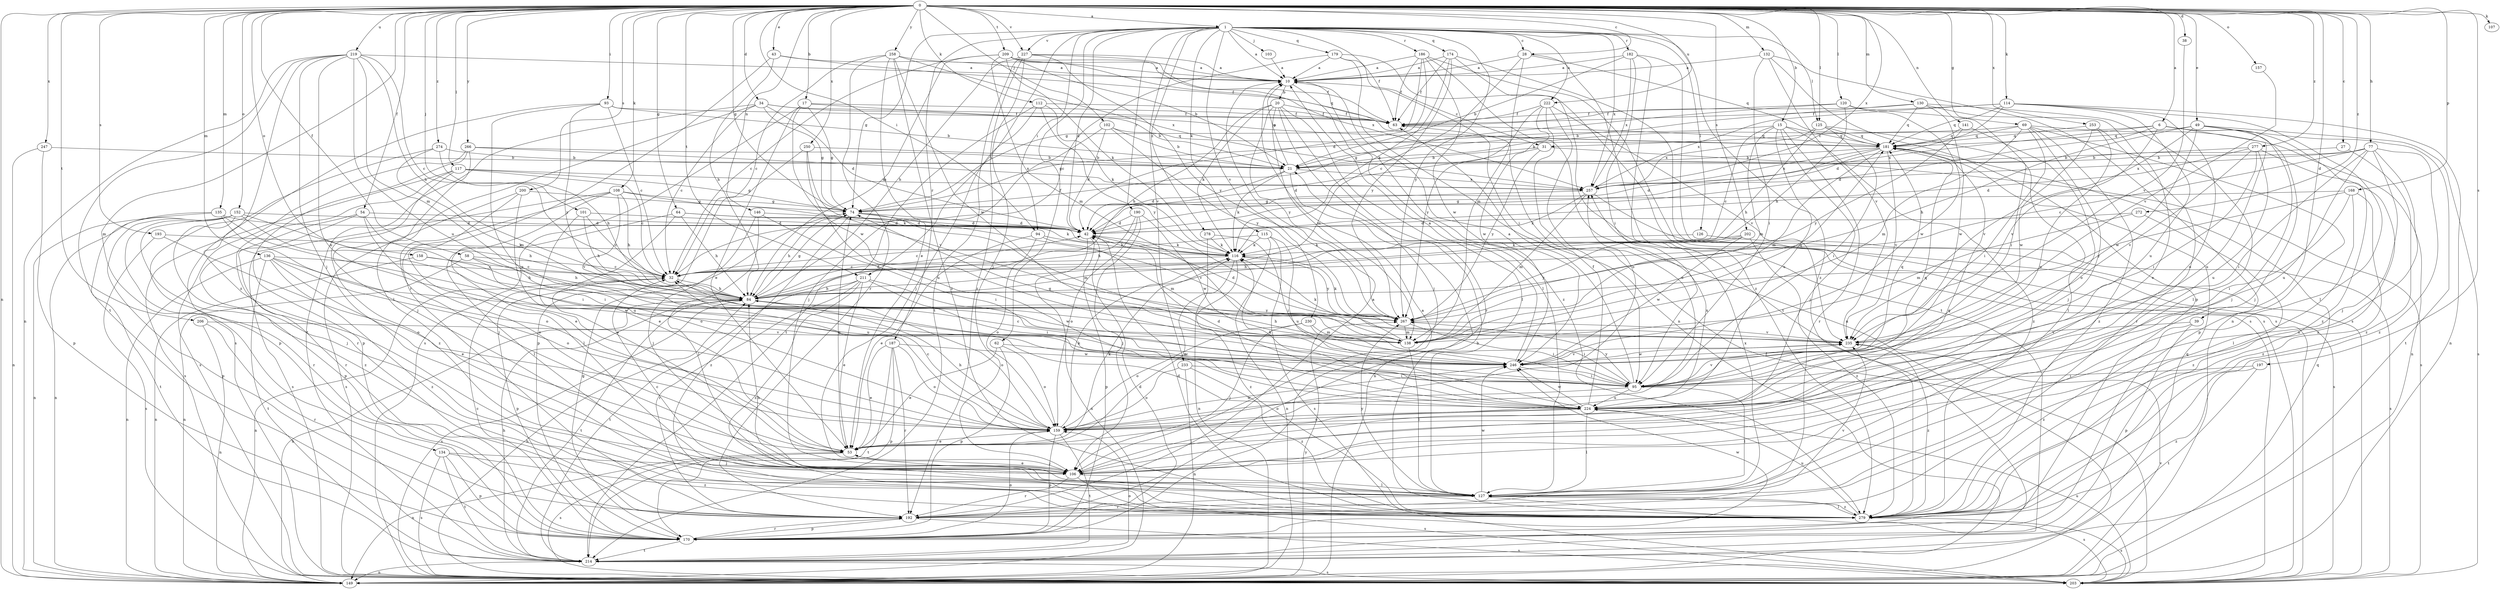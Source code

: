 strict digraph  {
0;
1;
6;
10;
15;
17;
20;
21;
27;
28;
31;
32;
34;
38;
39;
42;
43;
49;
53;
54;
58;
62;
63;
64;
69;
74;
77;
84;
93;
94;
95;
101;
102;
103;
106;
107;
108;
112;
114;
115;
116;
117;
120;
125;
126;
127;
130;
132;
134;
135;
136;
138;
141;
146;
149;
152;
157;
158;
159;
168;
170;
174;
179;
181;
182;
186;
187;
190;
192;
193;
197;
200;
202;
203;
206;
209;
211;
214;
219;
222;
224;
227;
230;
233;
235;
246;
247;
250;
253;
257;
258;
266;
267;
272;
274;
277;
278;
279;
0 -> 1  [label=a];
0 -> 6  [label=a];
0 -> 15  [label=b];
0 -> 17  [label=b];
0 -> 27  [label=c];
0 -> 28  [label=c];
0 -> 34  [label=d];
0 -> 38  [label=d];
0 -> 39  [label=d];
0 -> 43  [label=e];
0 -> 49  [label=e];
0 -> 54  [label=f];
0 -> 58  [label=f];
0 -> 64  [label=g];
0 -> 69  [label=g];
0 -> 74  [label=g];
0 -> 77  [label=h];
0 -> 93  [label=i];
0 -> 94  [label=i];
0 -> 101  [label=j];
0 -> 102  [label=j];
0 -> 107  [label=k];
0 -> 108  [label=k];
0 -> 112  [label=k];
0 -> 114  [label=k];
0 -> 117  [label=l];
0 -> 120  [label=l];
0 -> 125  [label=l];
0 -> 130  [label=m];
0 -> 132  [label=m];
0 -> 134  [label=m];
0 -> 135  [label=m];
0 -> 136  [label=m];
0 -> 141  [label=n];
0 -> 146  [label=n];
0 -> 149  [label=n];
0 -> 152  [label=o];
0 -> 157  [label=o];
0 -> 158  [label=o];
0 -> 168  [label=p];
0 -> 193  [label=s];
0 -> 197  [label=s];
0 -> 200  [label=s];
0 -> 202  [label=s];
0 -> 206  [label=t];
0 -> 209  [label=t];
0 -> 211  [label=t];
0 -> 219  [label=u];
0 -> 222  [label=u];
0 -> 227  [label=v];
0 -> 247  [label=x];
0 -> 250  [label=x];
0 -> 253  [label=x];
0 -> 257  [label=x];
0 -> 258  [label=y];
0 -> 266  [label=y];
0 -> 272  [label=z];
0 -> 274  [label=z];
0 -> 277  [label=z];
1 -> 10  [label=a];
1 -> 28  [label=c];
1 -> 42  [label=d];
1 -> 62  [label=f];
1 -> 63  [label=f];
1 -> 74  [label=g];
1 -> 94  [label=i];
1 -> 103  [label=j];
1 -> 115  [label=k];
1 -> 125  [label=l];
1 -> 126  [label=l];
1 -> 174  [label=q];
1 -> 179  [label=q];
1 -> 182  [label=r];
1 -> 186  [label=r];
1 -> 187  [label=r];
1 -> 190  [label=r];
1 -> 211  [label=t];
1 -> 222  [label=u];
1 -> 227  [label=v];
1 -> 230  [label=v];
1 -> 233  [label=v];
1 -> 257  [label=x];
1 -> 267  [label=y];
1 -> 278  [label=z];
1 -> 279  [label=z];
6 -> 31  [label=c];
6 -> 42  [label=d];
6 -> 106  [label=j];
6 -> 224  [label=u];
6 -> 235  [label=v];
6 -> 257  [label=x];
6 -> 279  [label=z];
10 -> 20  [label=b];
10 -> 31  [label=c];
10 -> 127  [label=l];
10 -> 279  [label=z];
15 -> 32  [label=c];
15 -> 74  [label=g];
15 -> 106  [label=j];
15 -> 138  [label=m];
15 -> 181  [label=q];
15 -> 192  [label=r];
15 -> 224  [label=u];
15 -> 279  [label=z];
17 -> 21  [label=b];
17 -> 53  [label=e];
17 -> 63  [label=f];
17 -> 74  [label=g];
17 -> 203  [label=s];
17 -> 246  [label=w];
20 -> 63  [label=f];
20 -> 84  [label=h];
20 -> 106  [label=j];
20 -> 116  [label=k];
20 -> 127  [label=l];
20 -> 138  [label=m];
20 -> 192  [label=r];
20 -> 267  [label=y];
21 -> 10  [label=a];
21 -> 42  [label=d];
21 -> 116  [label=k];
21 -> 149  [label=n];
21 -> 257  [label=x];
27 -> 21  [label=b];
27 -> 279  [label=z];
28 -> 10  [label=a];
28 -> 32  [label=c];
28 -> 138  [label=m];
28 -> 181  [label=q];
28 -> 214  [label=t];
31 -> 21  [label=b];
31 -> 42  [label=d];
31 -> 203  [label=s];
31 -> 267  [label=y];
32 -> 84  [label=h];
32 -> 149  [label=n];
32 -> 170  [label=p];
34 -> 32  [label=c];
34 -> 42  [label=d];
34 -> 63  [label=f];
34 -> 74  [label=g];
34 -> 127  [label=l];
34 -> 181  [label=q];
34 -> 214  [label=t];
38 -> 235  [label=v];
39 -> 170  [label=p];
39 -> 235  [label=v];
39 -> 279  [label=z];
42 -> 116  [label=k];
42 -> 149  [label=n];
42 -> 170  [label=p];
43 -> 10  [label=a];
43 -> 63  [label=f];
43 -> 84  [label=h];
43 -> 192  [label=r];
49 -> 84  [label=h];
49 -> 106  [label=j];
49 -> 181  [label=q];
49 -> 203  [label=s];
49 -> 214  [label=t];
49 -> 235  [label=v];
49 -> 246  [label=w];
53 -> 74  [label=g];
53 -> 106  [label=j];
53 -> 116  [label=k];
53 -> 149  [label=n];
53 -> 203  [label=s];
54 -> 42  [label=d];
54 -> 53  [label=e];
54 -> 95  [label=i];
54 -> 170  [label=p];
54 -> 192  [label=r];
58 -> 32  [label=c];
58 -> 84  [label=h];
58 -> 149  [label=n];
58 -> 224  [label=u];
62 -> 53  [label=e];
62 -> 159  [label=o];
62 -> 170  [label=p];
62 -> 246  [label=w];
63 -> 181  [label=q];
64 -> 42  [label=d];
64 -> 53  [label=e];
64 -> 84  [label=h];
64 -> 116  [label=k];
64 -> 127  [label=l];
69 -> 21  [label=b];
69 -> 95  [label=i];
69 -> 106  [label=j];
69 -> 138  [label=m];
69 -> 149  [label=n];
69 -> 170  [label=p];
69 -> 181  [label=q];
69 -> 279  [label=z];
74 -> 42  [label=d];
74 -> 84  [label=h];
74 -> 138  [label=m];
74 -> 235  [label=v];
74 -> 279  [label=z];
77 -> 21  [label=b];
77 -> 32  [label=c];
77 -> 95  [label=i];
77 -> 106  [label=j];
77 -> 224  [label=u];
77 -> 257  [label=x];
77 -> 279  [label=z];
77 -> 192  [label=n];
84 -> 42  [label=d];
84 -> 74  [label=g];
84 -> 159  [label=o];
84 -> 203  [label=s];
84 -> 214  [label=t];
84 -> 267  [label=y];
93 -> 21  [label=b];
93 -> 32  [label=c];
93 -> 63  [label=f];
93 -> 159  [label=o];
93 -> 203  [label=s];
93 -> 267  [label=y];
94 -> 53  [label=e];
94 -> 116  [label=k];
94 -> 138  [label=m];
94 -> 159  [label=o];
95 -> 10  [label=a];
95 -> 127  [label=l];
95 -> 159  [label=o];
95 -> 181  [label=q];
95 -> 224  [label=u];
95 -> 235  [label=v];
95 -> 267  [label=y];
101 -> 32  [label=c];
101 -> 42  [label=d];
101 -> 84  [label=h];
101 -> 159  [label=o];
102 -> 21  [label=b];
102 -> 42  [label=d];
102 -> 106  [label=j];
102 -> 181  [label=q];
102 -> 267  [label=y];
103 -> 10  [label=a];
106 -> 53  [label=e];
106 -> 127  [label=l];
106 -> 181  [label=q];
106 -> 192  [label=r];
106 -> 203  [label=s];
108 -> 53  [label=e];
108 -> 74  [label=g];
108 -> 84  [label=h];
108 -> 106  [label=j];
108 -> 116  [label=k];
108 -> 203  [label=s];
108 -> 235  [label=v];
112 -> 63  [label=f];
112 -> 106  [label=j];
112 -> 116  [label=k];
112 -> 214  [label=t];
112 -> 267  [label=y];
114 -> 42  [label=d];
114 -> 63  [label=f];
114 -> 127  [label=l];
114 -> 149  [label=n];
114 -> 159  [label=o];
114 -> 181  [label=q];
114 -> 224  [label=u];
114 -> 257  [label=x];
115 -> 32  [label=c];
115 -> 116  [label=k];
115 -> 149  [label=n];
115 -> 203  [label=s];
115 -> 224  [label=u];
116 -> 32  [label=c];
116 -> 53  [label=e];
116 -> 267  [label=y];
116 -> 279  [label=z];
117 -> 32  [label=c];
117 -> 74  [label=g];
117 -> 192  [label=r];
117 -> 203  [label=s];
117 -> 257  [label=x];
117 -> 279  [label=z];
120 -> 63  [label=f];
120 -> 74  [label=g];
120 -> 84  [label=h];
120 -> 95  [label=i];
120 -> 246  [label=w];
125 -> 84  [label=h];
125 -> 95  [label=i];
125 -> 127  [label=l];
125 -> 181  [label=q];
125 -> 257  [label=x];
126 -> 116  [label=k];
126 -> 203  [label=s];
127 -> 32  [label=c];
127 -> 84  [label=h];
127 -> 192  [label=r];
127 -> 203  [label=s];
127 -> 246  [label=w];
127 -> 257  [label=x];
127 -> 267  [label=y];
127 -> 279  [label=z];
130 -> 21  [label=b];
130 -> 53  [label=e];
130 -> 63  [label=f];
130 -> 127  [label=l];
130 -> 181  [label=q];
130 -> 246  [label=w];
132 -> 10  [label=a];
132 -> 95  [label=i];
132 -> 149  [label=n];
132 -> 170  [label=p];
132 -> 235  [label=v];
134 -> 106  [label=j];
134 -> 170  [label=p];
134 -> 203  [label=s];
134 -> 214  [label=t];
134 -> 279  [label=z];
135 -> 42  [label=d];
135 -> 149  [label=n];
135 -> 159  [label=o];
135 -> 214  [label=t];
135 -> 224  [label=u];
136 -> 32  [label=c];
136 -> 53  [label=e];
136 -> 149  [label=n];
136 -> 159  [label=o];
136 -> 214  [label=t];
136 -> 246  [label=w];
136 -> 279  [label=z];
138 -> 84  [label=h];
138 -> 116  [label=k];
138 -> 127  [label=l];
138 -> 181  [label=q];
141 -> 159  [label=o];
141 -> 181  [label=q];
141 -> 267  [label=y];
146 -> 42  [label=d];
146 -> 95  [label=i];
146 -> 106  [label=j];
146 -> 127  [label=l];
149 -> 84  [label=h];
149 -> 181  [label=q];
149 -> 235  [label=v];
149 -> 267  [label=y];
152 -> 42  [label=d];
152 -> 84  [label=h];
152 -> 95  [label=i];
152 -> 106  [label=j];
152 -> 149  [label=n];
152 -> 170  [label=p];
152 -> 192  [label=r];
152 -> 279  [label=z];
157 -> 235  [label=v];
158 -> 32  [label=c];
158 -> 84  [label=h];
158 -> 149  [label=n];
159 -> 32  [label=c];
159 -> 53  [label=e];
159 -> 84  [label=h];
159 -> 116  [label=k];
159 -> 170  [label=p];
159 -> 214  [label=t];
159 -> 246  [label=w];
159 -> 257  [label=x];
168 -> 74  [label=g];
168 -> 95  [label=i];
168 -> 127  [label=l];
168 -> 267  [label=y];
168 -> 279  [label=z];
170 -> 10  [label=a];
170 -> 32  [label=c];
170 -> 42  [label=d];
170 -> 74  [label=g];
170 -> 159  [label=o];
170 -> 192  [label=r];
170 -> 214  [label=t];
170 -> 246  [label=w];
174 -> 10  [label=a];
174 -> 63  [label=f];
174 -> 116  [label=k];
174 -> 203  [label=s];
174 -> 214  [label=t];
174 -> 267  [label=y];
179 -> 10  [label=a];
179 -> 32  [label=c];
179 -> 95  [label=i];
179 -> 149  [label=n];
179 -> 203  [label=s];
181 -> 21  [label=b];
181 -> 42  [label=d];
181 -> 138  [label=m];
181 -> 235  [label=v];
181 -> 257  [label=x];
182 -> 10  [label=a];
182 -> 21  [label=b];
182 -> 95  [label=i];
182 -> 203  [label=s];
182 -> 257  [label=x];
182 -> 279  [label=z];
186 -> 10  [label=a];
186 -> 42  [label=d];
186 -> 63  [label=f];
186 -> 74  [label=g];
186 -> 149  [label=n];
186 -> 203  [label=s];
186 -> 246  [label=w];
187 -> 53  [label=e];
187 -> 159  [label=o];
187 -> 170  [label=p];
187 -> 192  [label=r];
187 -> 214  [label=t];
187 -> 246  [label=w];
190 -> 42  [label=d];
190 -> 84  [label=h];
190 -> 106  [label=j];
190 -> 159  [label=o];
190 -> 246  [label=w];
192 -> 10  [label=a];
192 -> 170  [label=p];
192 -> 203  [label=s];
192 -> 235  [label=v];
193 -> 116  [label=k];
193 -> 159  [label=o];
193 -> 203  [label=s];
197 -> 95  [label=i];
197 -> 214  [label=t];
197 -> 279  [label=z];
200 -> 53  [label=e];
200 -> 74  [label=g];
200 -> 127  [label=l];
200 -> 203  [label=s];
202 -> 84  [label=h];
202 -> 116  [label=k];
202 -> 246  [label=w];
202 -> 267  [label=y];
202 -> 279  [label=z];
203 -> 63  [label=f];
203 -> 84  [label=h];
203 -> 224  [label=u];
206 -> 149  [label=n];
206 -> 192  [label=r];
206 -> 235  [label=v];
209 -> 10  [label=a];
209 -> 21  [label=b];
209 -> 32  [label=c];
209 -> 63  [label=f];
209 -> 84  [label=h];
209 -> 116  [label=k];
209 -> 138  [label=m];
209 -> 181  [label=q];
211 -> 53  [label=e];
211 -> 84  [label=h];
211 -> 95  [label=i];
211 -> 192  [label=r];
211 -> 214  [label=t];
211 -> 246  [label=w];
211 -> 279  [label=z];
214 -> 84  [label=h];
214 -> 149  [label=n];
214 -> 159  [label=o];
214 -> 181  [label=q];
214 -> 203  [label=s];
219 -> 10  [label=a];
219 -> 32  [label=c];
219 -> 84  [label=h];
219 -> 106  [label=j];
219 -> 138  [label=m];
219 -> 149  [label=n];
219 -> 159  [label=o];
219 -> 214  [label=t];
219 -> 224  [label=u];
219 -> 279  [label=z];
222 -> 53  [label=e];
222 -> 63  [label=f];
222 -> 159  [label=o];
222 -> 235  [label=v];
222 -> 246  [label=w];
222 -> 267  [label=y];
224 -> 42  [label=d];
224 -> 63  [label=f];
224 -> 106  [label=j];
224 -> 116  [label=k];
224 -> 127  [label=l];
224 -> 159  [label=o];
224 -> 181  [label=q];
224 -> 246  [label=w];
227 -> 10  [label=a];
227 -> 84  [label=h];
227 -> 106  [label=j];
227 -> 192  [label=r];
227 -> 214  [label=t];
227 -> 257  [label=x];
227 -> 267  [label=y];
230 -> 95  [label=i];
230 -> 106  [label=j];
230 -> 138  [label=m];
230 -> 159  [label=o];
233 -> 95  [label=i];
233 -> 149  [label=n];
233 -> 159  [label=o];
233 -> 279  [label=z];
235 -> 246  [label=w];
235 -> 279  [label=z];
246 -> 10  [label=a];
246 -> 32  [label=c];
246 -> 74  [label=g];
246 -> 95  [label=i];
246 -> 235  [label=v];
247 -> 21  [label=b];
247 -> 149  [label=n];
247 -> 170  [label=p];
250 -> 21  [label=b];
250 -> 170  [label=p];
250 -> 224  [label=u];
250 -> 235  [label=v];
253 -> 181  [label=q];
253 -> 192  [label=r];
253 -> 224  [label=u];
253 -> 246  [label=w];
257 -> 74  [label=g];
257 -> 116  [label=k];
257 -> 138  [label=m];
257 -> 203  [label=s];
258 -> 10  [label=a];
258 -> 32  [label=c];
258 -> 53  [label=e];
258 -> 192  [label=r];
258 -> 246  [label=w];
258 -> 257  [label=x];
258 -> 279  [label=z];
266 -> 21  [label=b];
266 -> 106  [label=j];
266 -> 170  [label=p];
266 -> 203  [label=s];
266 -> 257  [label=x];
267 -> 42  [label=d];
267 -> 95  [label=i];
267 -> 116  [label=k];
267 -> 138  [label=m];
267 -> 235  [label=v];
272 -> 42  [label=d];
272 -> 138  [label=m];
272 -> 279  [label=z];
274 -> 21  [label=b];
274 -> 84  [label=h];
274 -> 138  [label=m];
274 -> 170  [label=p];
277 -> 21  [label=b];
277 -> 42  [label=d];
277 -> 95  [label=i];
277 -> 224  [label=u];
277 -> 235  [label=v];
277 -> 279  [label=z];
278 -> 95  [label=i];
278 -> 116  [label=k];
278 -> 149  [label=n];
279 -> 21  [label=b];
279 -> 42  [label=d];
279 -> 127  [label=l];
279 -> 203  [label=s];
279 -> 224  [label=u];
}
